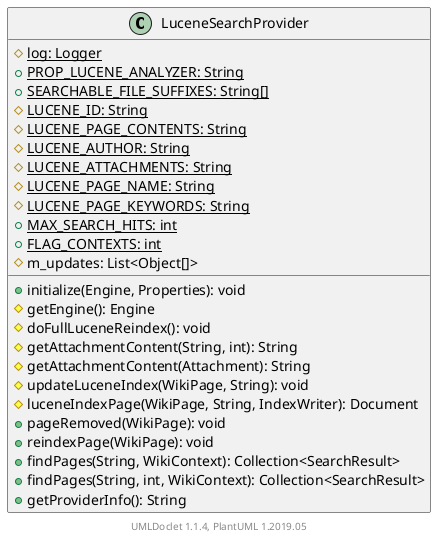 @startuml

    class LuceneSearchProvider [[LuceneSearchProvider.html]] {
        {static} #log: Logger
        {static} +PROP_LUCENE_ANALYZER: String
        {static} +SEARCHABLE_FILE_SUFFIXES: String[]
        {static} #LUCENE_ID: String
        {static} #LUCENE_PAGE_CONTENTS: String
        {static} #LUCENE_AUTHOR: String
        {static} #LUCENE_ATTACHMENTS: String
        {static} #LUCENE_PAGE_NAME: String
        {static} #LUCENE_PAGE_KEYWORDS: String
        {static} +MAX_SEARCH_HITS: int
        {static} +FLAG_CONTEXTS: int
        #m_updates: List<Object[]>
        +initialize(Engine, Properties): void
        #getEngine(): Engine
        #doFullLuceneReindex(): void
        #getAttachmentContent(String, int): String
        #getAttachmentContent(Attachment): String
        #updateLuceneIndex(WikiPage, String): void
        #luceneIndexPage(WikiPage, String, IndexWriter): Document
        +pageRemoved(WikiPage): void
        +reindexPage(WikiPage): void
        +findPages(String, WikiContext): Collection<SearchResult>
        +findPages(String, int, WikiContext): Collection<SearchResult>
        +getProviderInfo(): String
    }


    center footer UMLDoclet 1.1.4, PlantUML 1.2019.05
@enduml
